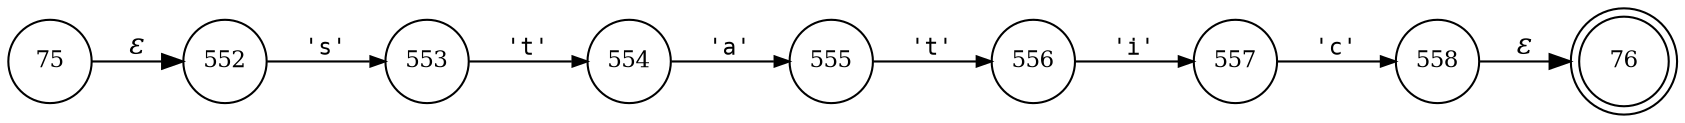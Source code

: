 digraph ATN {
rankdir=LR;
s76[fontsize=11, label="76", shape=doublecircle, fixedsize=true, width=.6];
s552[fontsize=11,label="552", shape=circle, fixedsize=true, width=.55, peripheries=1];
s553[fontsize=11,label="553", shape=circle, fixedsize=true, width=.55, peripheries=1];
s554[fontsize=11,label="554", shape=circle, fixedsize=true, width=.55, peripheries=1];
s75[fontsize=11,label="75", shape=circle, fixedsize=true, width=.55, peripheries=1];
s555[fontsize=11,label="555", shape=circle, fixedsize=true, width=.55, peripheries=1];
s556[fontsize=11,label="556", shape=circle, fixedsize=true, width=.55, peripheries=1];
s557[fontsize=11,label="557", shape=circle, fixedsize=true, width=.55, peripheries=1];
s558[fontsize=11,label="558", shape=circle, fixedsize=true, width=.55, peripheries=1];
s75 -> s552 [fontname="Times-Italic", label="&epsilon;"];
s552 -> s553 [fontsize=11, fontname="Courier", arrowsize=.7, label = "'s'", arrowhead = normal];
s553 -> s554 [fontsize=11, fontname="Courier", arrowsize=.7, label = "'t'", arrowhead = normal];
s554 -> s555 [fontsize=11, fontname="Courier", arrowsize=.7, label = "'a'", arrowhead = normal];
s555 -> s556 [fontsize=11, fontname="Courier", arrowsize=.7, label = "'t'", arrowhead = normal];
s556 -> s557 [fontsize=11, fontname="Courier", arrowsize=.7, label = "'i'", arrowhead = normal];
s557 -> s558 [fontsize=11, fontname="Courier", arrowsize=.7, label = "'c'", arrowhead = normal];
s558 -> s76 [fontname="Times-Italic", label="&epsilon;"];
}